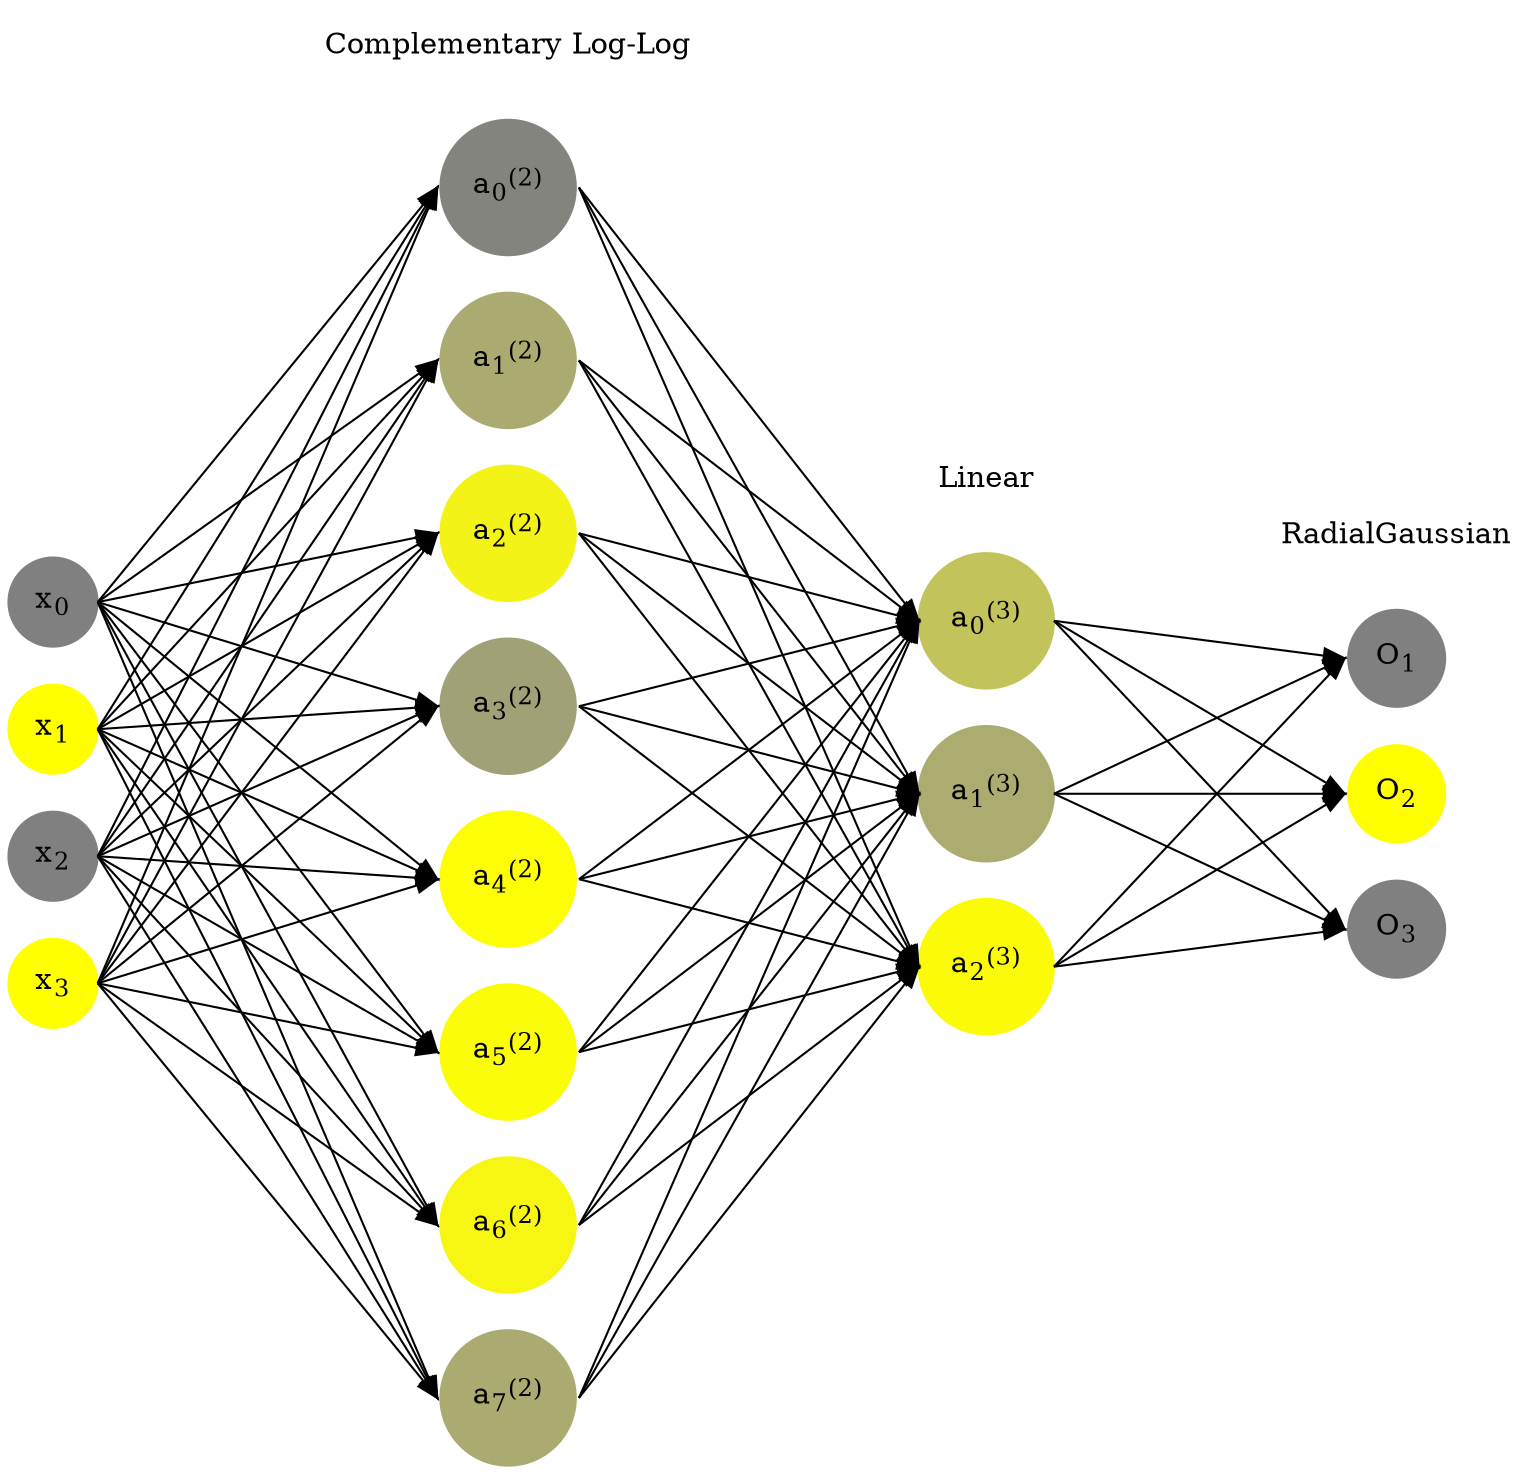 digraph G {
	rankdir = LR;
	splines=false;
	edge[style=invis];
	ranksep= 1.4;
	{
	node [shape=circle, color="0.1667, 0.0, 0.5", style=filled, fillcolor="0.1667, 0.0, 0.5"];
	x0 [label=<x<sub>0</sub>>];
	}
	{
	node [shape=circle, color="0.1667, 1.0, 1.0", style=filled, fillcolor="0.1667, 1.0, 1.0"];
	x1 [label=<x<sub>1</sub>>];
	}
	{
	node [shape=circle, color="0.1667, 0.0, 0.5", style=filled, fillcolor="0.1667, 0.0, 0.5"];
	x2 [label=<x<sub>2</sub>>];
	}
	{
	node [shape=circle, color="0.1667, 1.0, 1.0", style=filled, fillcolor="0.1667, 1.0, 1.0"];
	x3 [label=<x<sub>3</sub>>];
	}
	{
	node [shape=circle, color="0.1667, 0.034941, 0.517471", style=filled, fillcolor="0.1667, 0.034941, 0.517471"];
	a02 [label=<a<sub>0</sub><sup>(2)</sup>>];
	}
	{
	node [shape=circle, color="0.1667, 0.339237, 0.669619", style=filled, fillcolor="0.1667, 0.339237, 0.669619"];
	a12 [label=<a<sub>1</sub><sup>(2)</sup>>];
	}
	{
	node [shape=circle, color="0.1667, 0.899242, 0.949621", style=filled, fillcolor="0.1667, 0.899242, 0.949621"];
	a22 [label=<a<sub>2</sub><sup>(2)</sup>>];
	}
	{
	node [shape=circle, color="0.1667, 0.263097, 0.631548", style=filled, fillcolor="0.1667, 0.263097, 0.631548"];
	a32 [label=<a<sub>3</sub><sup>(2)</sup>>];
	}
	{
	node [shape=circle, color="0.1667, 0.978499, 0.989250", style=filled, fillcolor="0.1667, 0.978499, 0.989250"];
	a42 [label=<a<sub>4</sub><sup>(2)</sup>>];
	}
	{
	node [shape=circle, color="0.1667, 0.968844, 0.984422", style=filled, fillcolor="0.1667, 0.968844, 0.984422"];
	a52 [label=<a<sub>5</sub><sup>(2)</sup>>];
	}
	{
	node [shape=circle, color="0.1667, 0.926692, 0.963346", style=filled, fillcolor="0.1667, 0.926692, 0.963346"];
	a62 [label=<a<sub>6</sub><sup>(2)</sup>>];
	}
	{
	node [shape=circle, color="0.1667, 0.335674, 0.667837", style=filled, fillcolor="0.1667, 0.335674, 0.667837"];
	a72 [label=<a<sub>7</sub><sup>(2)</sup>>];
	}
	{
	node [shape=circle, color="0.1667, 0.529686, 0.764843", style=filled, fillcolor="0.1667, 0.529686, 0.764843"];
	a03 [label=<a<sub>0</sub><sup>(3)</sup>>];
	}
	{
	node [shape=circle, color="0.1667, 0.345160, 0.672580", style=filled, fillcolor="0.1667, 0.345160, 0.672580"];
	a13 [label=<a<sub>1</sub><sup>(3)</sup>>];
	}
	{
	node [shape=circle, color="0.1667, 0.964233, 0.982117", style=filled, fillcolor="0.1667, 0.964233, 0.982117"];
	a23 [label=<a<sub>2</sub><sup>(3)</sup>>];
	}
	{
	node [shape=circle, color="0.1667, 0.0, 0.5", style=filled, fillcolor="0.1667, 0.0, 0.5"];
	O1 [label=<O<sub>1</sub>>];
	}
	{
	node [shape=circle, color="0.1667, 1.0, 1.0", style=filled, fillcolor="0.1667, 1.0, 1.0"];
	O2 [label=<O<sub>2</sub>>];
	}
	{
	node [shape=circle, color="0.1667, 0.0, 0.5", style=filled, fillcolor="0.1667, 0.0, 0.5"];
	O3 [label=<O<sub>3</sub>>];
	}
	{
	rank=same;
	x0->x1->x2->x3;
	}
	{
	rank=same;
	a02->a12->a22->a32->a42->a52->a62->a72;
	}
	{
	rank=same;
	a03->a13->a23;
	}
	{
	rank=same;
	O1->O2->O3;
	}
	l1 [shape=plaintext,label="Complementary Log-Log"];
	l1->a02;
	{rank=same; l1;a02};
	l2 [shape=plaintext,label="Linear"];
	l2->a03;
	{rank=same; l2;a03};
	l3 [shape=plaintext,label="RadialGaussian"];
	l3->O1;
	{rank=same; l3;O1};
edge[style=solid, tailport=e, headport=w];
	{x0;x1;x2;x3} -> {a02;a12;a22;a32;a42;a52;a62;a72};
	{a02;a12;a22;a32;a42;a52;a62;a72} -> {a03;a13;a23};
	{a03;a13;a23} -> {O1,O2,O3};
}